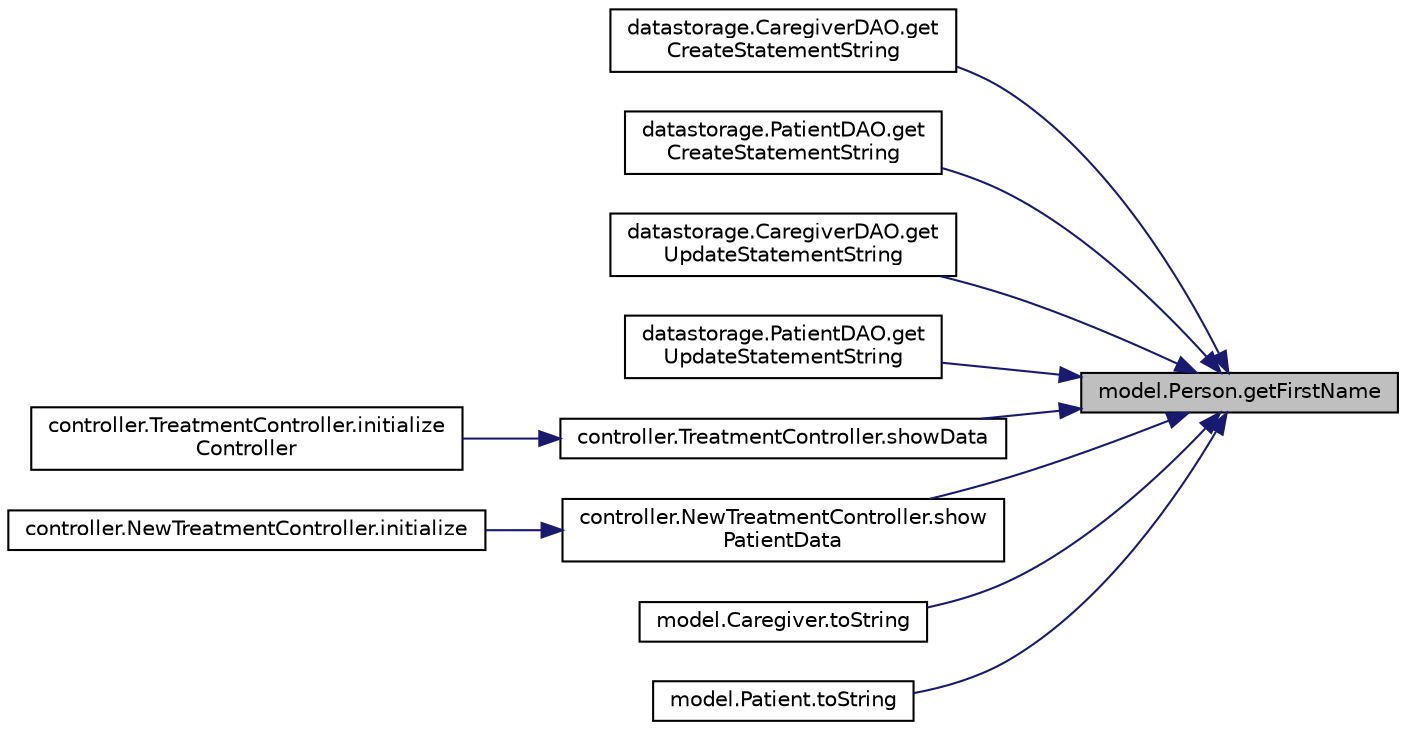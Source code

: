 digraph "model.Person.getFirstName"
{
 // LATEX_PDF_SIZE
  edge [fontname="Helvetica",fontsize="10",labelfontname="Helvetica",labelfontsize="10"];
  node [fontname="Helvetica",fontsize="10",shape=record];
  rankdir="RL";
  Node1 [label="model.Person.getFirstName",height=0.2,width=0.4,color="black", fillcolor="grey75", style="filled", fontcolor="black",tooltip=" "];
  Node1 -> Node2 [dir="back",color="midnightblue",fontsize="10",style="solid",fontname="Helvetica"];
  Node2 [label="datastorage.CaregiverDAO.get\lCreateStatementString",height=0.2,width=0.4,color="black", fillcolor="white", style="filled",URL="$classdatastorage_1_1_caregiver_d_a_o.html#a80844e35f12ca42ed8d4db7487e065cb",tooltip=" "];
  Node1 -> Node3 [dir="back",color="midnightblue",fontsize="10",style="solid",fontname="Helvetica"];
  Node3 [label="datastorage.PatientDAO.get\lCreateStatementString",height=0.2,width=0.4,color="black", fillcolor="white", style="filled",URL="$classdatastorage_1_1_patient_d_a_o.html#aefd80505217647041f73e97d3954a449",tooltip=" "];
  Node1 -> Node4 [dir="back",color="midnightblue",fontsize="10",style="solid",fontname="Helvetica"];
  Node4 [label="datastorage.CaregiverDAO.get\lUpdateStatementString",height=0.2,width=0.4,color="black", fillcolor="white", style="filled",URL="$classdatastorage_1_1_caregiver_d_a_o.html#adb4ac67ab60d0bc6325da8ff668bbc3f",tooltip=" "];
  Node1 -> Node5 [dir="back",color="midnightblue",fontsize="10",style="solid",fontname="Helvetica"];
  Node5 [label="datastorage.PatientDAO.get\lUpdateStatementString",height=0.2,width=0.4,color="black", fillcolor="white", style="filled",URL="$classdatastorage_1_1_patient_d_a_o.html#ad1c346493af83f65b8b5b5198f9c7e55",tooltip=" "];
  Node1 -> Node6 [dir="back",color="midnightblue",fontsize="10",style="solid",fontname="Helvetica"];
  Node6 [label="controller.TreatmentController.showData",height=0.2,width=0.4,color="black", fillcolor="white", style="filled",URL="$classcontroller_1_1_treatment_controller.html#a8c1d89f665772981480a87c475591426",tooltip=" "];
  Node6 -> Node7 [dir="back",color="midnightblue",fontsize="10",style="solid",fontname="Helvetica"];
  Node7 [label="controller.TreatmentController.initialize\lController",height=0.2,width=0.4,color="black", fillcolor="white", style="filled",URL="$classcontroller_1_1_treatment_controller.html#a14be0c5a3f94f6cbdf40a69a4f06d62a",tooltip=" "];
  Node1 -> Node8 [dir="back",color="midnightblue",fontsize="10",style="solid",fontname="Helvetica"];
  Node8 [label="controller.NewTreatmentController.show\lPatientData",height=0.2,width=0.4,color="black", fillcolor="white", style="filled",URL="$classcontroller_1_1_new_treatment_controller.html#af86c5f9a41cc64da0483f80c066baf35",tooltip=" "];
  Node8 -> Node9 [dir="back",color="midnightblue",fontsize="10",style="solid",fontname="Helvetica"];
  Node9 [label="controller.NewTreatmentController.initialize",height=0.2,width=0.4,color="black", fillcolor="white", style="filled",URL="$classcontroller_1_1_new_treatment_controller.html#a4e4898196d44a32033ef2af94d5bf4da",tooltip=" "];
  Node1 -> Node10 [dir="back",color="midnightblue",fontsize="10",style="solid",fontname="Helvetica"];
  Node10 [label="model.Caregiver.toString",height=0.2,width=0.4,color="black", fillcolor="white", style="filled",URL="$classmodel_1_1_caregiver.html#adb76bf07c2a11a1aed2d4adaca2cf8c5",tooltip=" "];
  Node1 -> Node11 [dir="back",color="midnightblue",fontsize="10",style="solid",fontname="Helvetica"];
  Node11 [label="model.Patient.toString",height=0.2,width=0.4,color="black", fillcolor="white", style="filled",URL="$classmodel_1_1_patient.html#a75c073d8bf4fbb90f77a67ad219d89a3",tooltip=" "];
}
